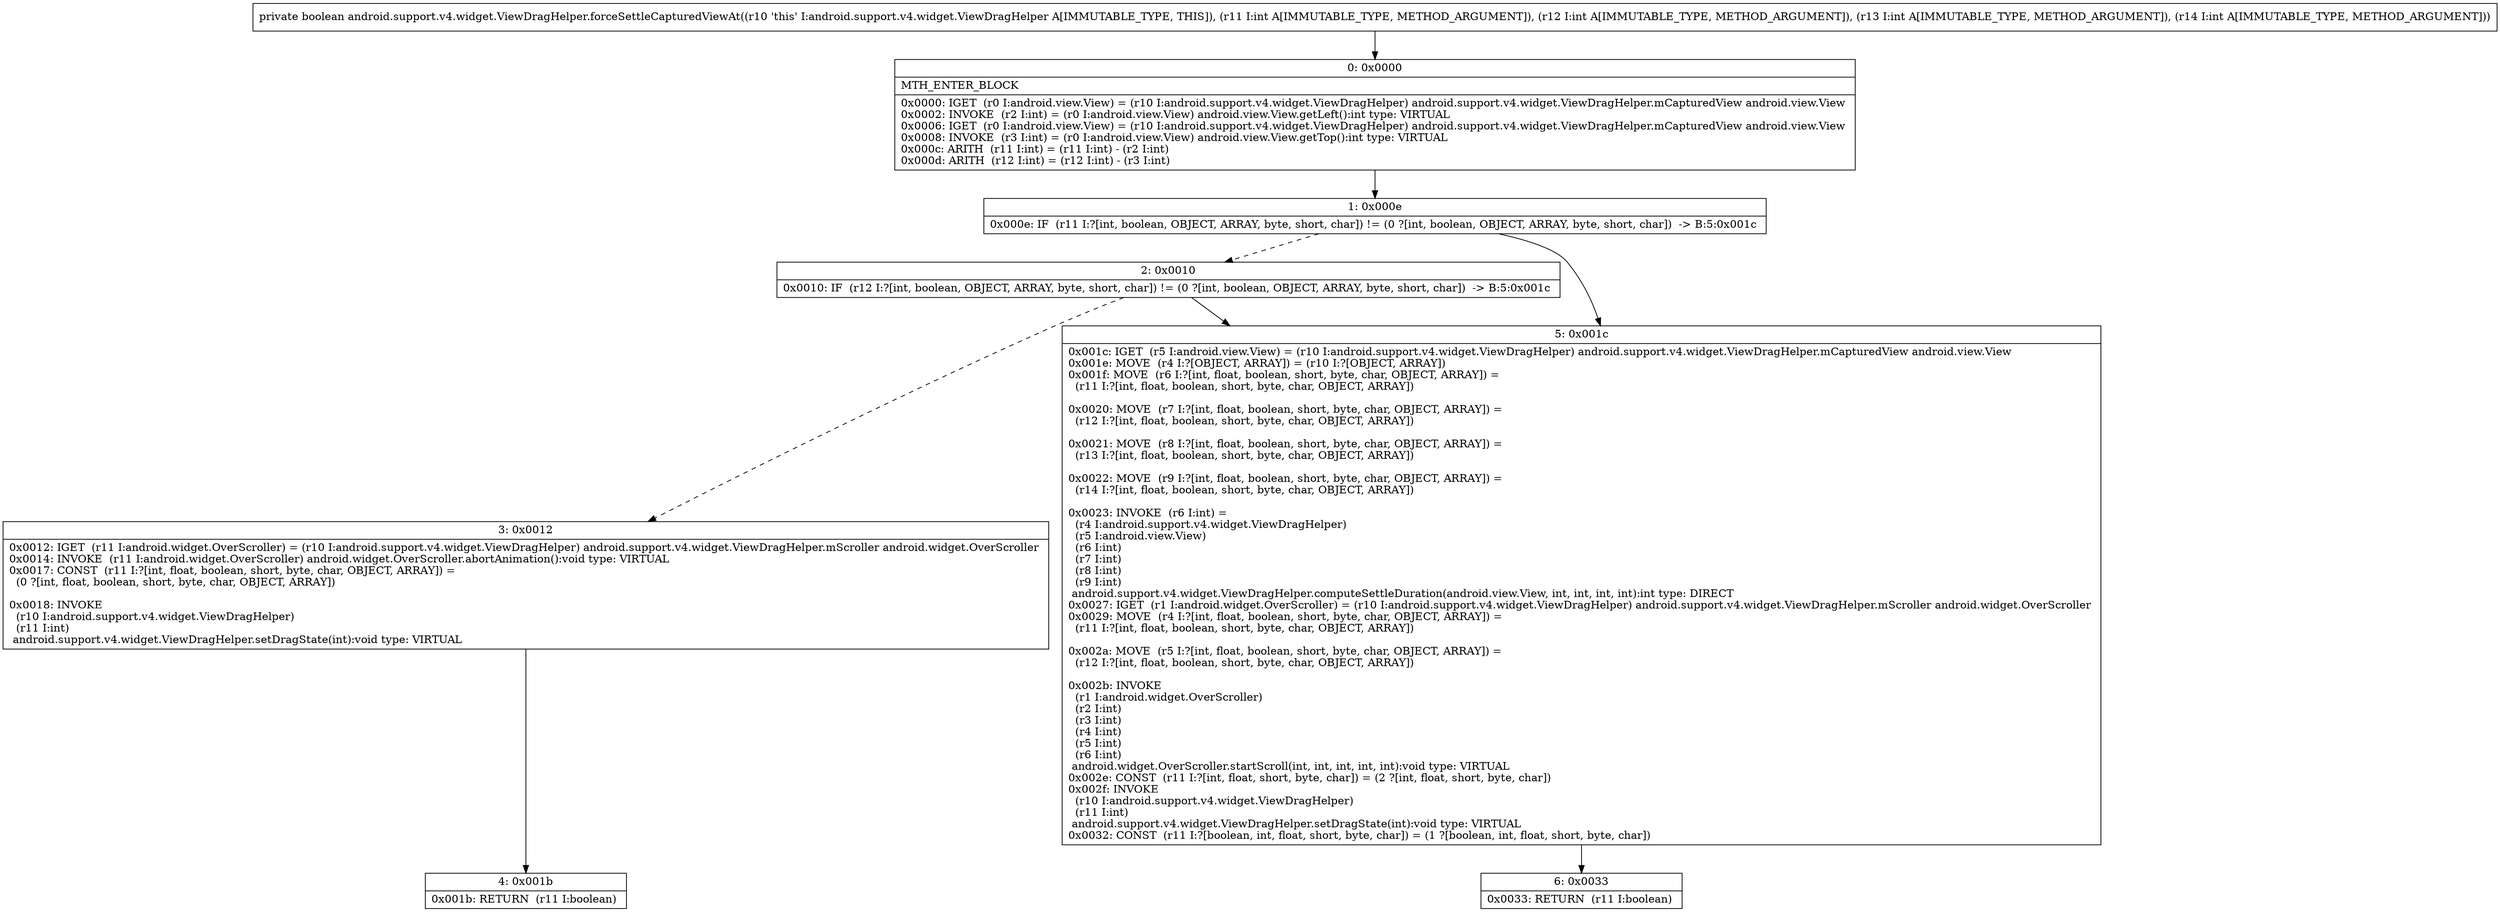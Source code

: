 digraph "CFG forandroid.support.v4.widget.ViewDragHelper.forceSettleCapturedViewAt(IIII)Z" {
Node_0 [shape=record,label="{0\:\ 0x0000|MTH_ENTER_BLOCK\l|0x0000: IGET  (r0 I:android.view.View) = (r10 I:android.support.v4.widget.ViewDragHelper) android.support.v4.widget.ViewDragHelper.mCapturedView android.view.View \l0x0002: INVOKE  (r2 I:int) = (r0 I:android.view.View) android.view.View.getLeft():int type: VIRTUAL \l0x0006: IGET  (r0 I:android.view.View) = (r10 I:android.support.v4.widget.ViewDragHelper) android.support.v4.widget.ViewDragHelper.mCapturedView android.view.View \l0x0008: INVOKE  (r3 I:int) = (r0 I:android.view.View) android.view.View.getTop():int type: VIRTUAL \l0x000c: ARITH  (r11 I:int) = (r11 I:int) \- (r2 I:int) \l0x000d: ARITH  (r12 I:int) = (r12 I:int) \- (r3 I:int) \l}"];
Node_1 [shape=record,label="{1\:\ 0x000e|0x000e: IF  (r11 I:?[int, boolean, OBJECT, ARRAY, byte, short, char]) != (0 ?[int, boolean, OBJECT, ARRAY, byte, short, char])  \-\> B:5:0x001c \l}"];
Node_2 [shape=record,label="{2\:\ 0x0010|0x0010: IF  (r12 I:?[int, boolean, OBJECT, ARRAY, byte, short, char]) != (0 ?[int, boolean, OBJECT, ARRAY, byte, short, char])  \-\> B:5:0x001c \l}"];
Node_3 [shape=record,label="{3\:\ 0x0012|0x0012: IGET  (r11 I:android.widget.OverScroller) = (r10 I:android.support.v4.widget.ViewDragHelper) android.support.v4.widget.ViewDragHelper.mScroller android.widget.OverScroller \l0x0014: INVOKE  (r11 I:android.widget.OverScroller) android.widget.OverScroller.abortAnimation():void type: VIRTUAL \l0x0017: CONST  (r11 I:?[int, float, boolean, short, byte, char, OBJECT, ARRAY]) = \l  (0 ?[int, float, boolean, short, byte, char, OBJECT, ARRAY])\l \l0x0018: INVOKE  \l  (r10 I:android.support.v4.widget.ViewDragHelper)\l  (r11 I:int)\l android.support.v4.widget.ViewDragHelper.setDragState(int):void type: VIRTUAL \l}"];
Node_4 [shape=record,label="{4\:\ 0x001b|0x001b: RETURN  (r11 I:boolean) \l}"];
Node_5 [shape=record,label="{5\:\ 0x001c|0x001c: IGET  (r5 I:android.view.View) = (r10 I:android.support.v4.widget.ViewDragHelper) android.support.v4.widget.ViewDragHelper.mCapturedView android.view.View \l0x001e: MOVE  (r4 I:?[OBJECT, ARRAY]) = (r10 I:?[OBJECT, ARRAY]) \l0x001f: MOVE  (r6 I:?[int, float, boolean, short, byte, char, OBJECT, ARRAY]) = \l  (r11 I:?[int, float, boolean, short, byte, char, OBJECT, ARRAY])\l \l0x0020: MOVE  (r7 I:?[int, float, boolean, short, byte, char, OBJECT, ARRAY]) = \l  (r12 I:?[int, float, boolean, short, byte, char, OBJECT, ARRAY])\l \l0x0021: MOVE  (r8 I:?[int, float, boolean, short, byte, char, OBJECT, ARRAY]) = \l  (r13 I:?[int, float, boolean, short, byte, char, OBJECT, ARRAY])\l \l0x0022: MOVE  (r9 I:?[int, float, boolean, short, byte, char, OBJECT, ARRAY]) = \l  (r14 I:?[int, float, boolean, short, byte, char, OBJECT, ARRAY])\l \l0x0023: INVOKE  (r6 I:int) = \l  (r4 I:android.support.v4.widget.ViewDragHelper)\l  (r5 I:android.view.View)\l  (r6 I:int)\l  (r7 I:int)\l  (r8 I:int)\l  (r9 I:int)\l android.support.v4.widget.ViewDragHelper.computeSettleDuration(android.view.View, int, int, int, int):int type: DIRECT \l0x0027: IGET  (r1 I:android.widget.OverScroller) = (r10 I:android.support.v4.widget.ViewDragHelper) android.support.v4.widget.ViewDragHelper.mScroller android.widget.OverScroller \l0x0029: MOVE  (r4 I:?[int, float, boolean, short, byte, char, OBJECT, ARRAY]) = \l  (r11 I:?[int, float, boolean, short, byte, char, OBJECT, ARRAY])\l \l0x002a: MOVE  (r5 I:?[int, float, boolean, short, byte, char, OBJECT, ARRAY]) = \l  (r12 I:?[int, float, boolean, short, byte, char, OBJECT, ARRAY])\l \l0x002b: INVOKE  \l  (r1 I:android.widget.OverScroller)\l  (r2 I:int)\l  (r3 I:int)\l  (r4 I:int)\l  (r5 I:int)\l  (r6 I:int)\l android.widget.OverScroller.startScroll(int, int, int, int, int):void type: VIRTUAL \l0x002e: CONST  (r11 I:?[int, float, short, byte, char]) = (2 ?[int, float, short, byte, char]) \l0x002f: INVOKE  \l  (r10 I:android.support.v4.widget.ViewDragHelper)\l  (r11 I:int)\l android.support.v4.widget.ViewDragHelper.setDragState(int):void type: VIRTUAL \l0x0032: CONST  (r11 I:?[boolean, int, float, short, byte, char]) = (1 ?[boolean, int, float, short, byte, char]) \l}"];
Node_6 [shape=record,label="{6\:\ 0x0033|0x0033: RETURN  (r11 I:boolean) \l}"];
MethodNode[shape=record,label="{private boolean android.support.v4.widget.ViewDragHelper.forceSettleCapturedViewAt((r10 'this' I:android.support.v4.widget.ViewDragHelper A[IMMUTABLE_TYPE, THIS]), (r11 I:int A[IMMUTABLE_TYPE, METHOD_ARGUMENT]), (r12 I:int A[IMMUTABLE_TYPE, METHOD_ARGUMENT]), (r13 I:int A[IMMUTABLE_TYPE, METHOD_ARGUMENT]), (r14 I:int A[IMMUTABLE_TYPE, METHOD_ARGUMENT])) }"];
MethodNode -> Node_0;
Node_0 -> Node_1;
Node_1 -> Node_2[style=dashed];
Node_1 -> Node_5;
Node_2 -> Node_3[style=dashed];
Node_2 -> Node_5;
Node_3 -> Node_4;
Node_5 -> Node_6;
}

